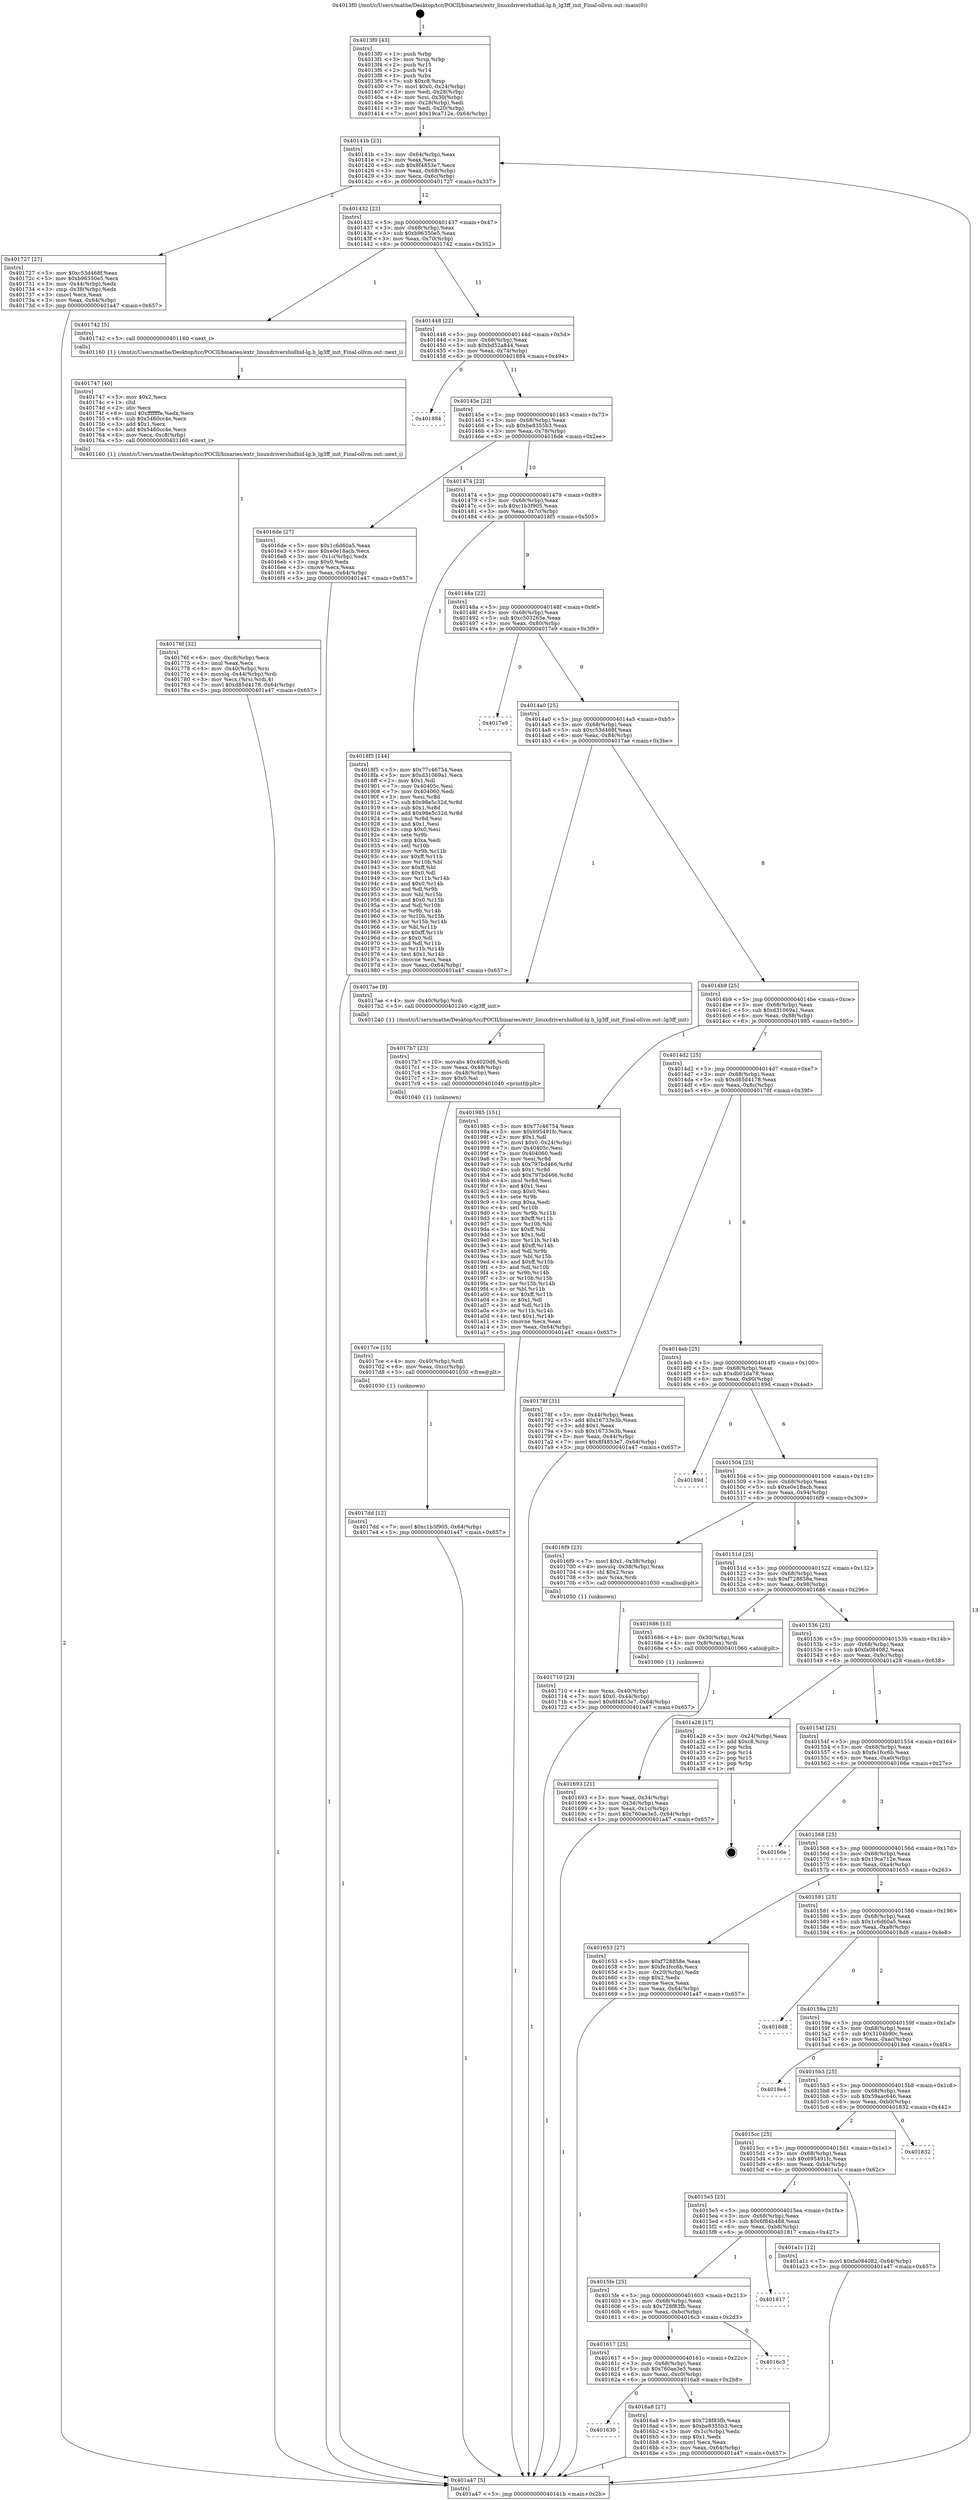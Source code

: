 digraph "0x4013f0" {
  label = "0x4013f0 (/mnt/c/Users/mathe/Desktop/tcc/POCII/binaries/extr_linuxdrivershidhid-lg.h_lg3ff_init_Final-ollvm.out::main(0))"
  labelloc = "t"
  node[shape=record]

  Entry [label="",width=0.3,height=0.3,shape=circle,fillcolor=black,style=filled]
  "0x40141b" [label="{
     0x40141b [23]\l
     | [instrs]\l
     &nbsp;&nbsp;0x40141b \<+3\>: mov -0x64(%rbp),%eax\l
     &nbsp;&nbsp;0x40141e \<+2\>: mov %eax,%ecx\l
     &nbsp;&nbsp;0x401420 \<+6\>: sub $0x8f4853e7,%ecx\l
     &nbsp;&nbsp;0x401426 \<+3\>: mov %eax,-0x68(%rbp)\l
     &nbsp;&nbsp;0x401429 \<+3\>: mov %ecx,-0x6c(%rbp)\l
     &nbsp;&nbsp;0x40142c \<+6\>: je 0000000000401727 \<main+0x337\>\l
  }"]
  "0x401727" [label="{
     0x401727 [27]\l
     | [instrs]\l
     &nbsp;&nbsp;0x401727 \<+5\>: mov $0xc53d468f,%eax\l
     &nbsp;&nbsp;0x40172c \<+5\>: mov $0xb96350e5,%ecx\l
     &nbsp;&nbsp;0x401731 \<+3\>: mov -0x44(%rbp),%edx\l
     &nbsp;&nbsp;0x401734 \<+3\>: cmp -0x38(%rbp),%edx\l
     &nbsp;&nbsp;0x401737 \<+3\>: cmovl %ecx,%eax\l
     &nbsp;&nbsp;0x40173a \<+3\>: mov %eax,-0x64(%rbp)\l
     &nbsp;&nbsp;0x40173d \<+5\>: jmp 0000000000401a47 \<main+0x657\>\l
  }"]
  "0x401432" [label="{
     0x401432 [22]\l
     | [instrs]\l
     &nbsp;&nbsp;0x401432 \<+5\>: jmp 0000000000401437 \<main+0x47\>\l
     &nbsp;&nbsp;0x401437 \<+3\>: mov -0x68(%rbp),%eax\l
     &nbsp;&nbsp;0x40143a \<+5\>: sub $0xb96350e5,%eax\l
     &nbsp;&nbsp;0x40143f \<+3\>: mov %eax,-0x70(%rbp)\l
     &nbsp;&nbsp;0x401442 \<+6\>: je 0000000000401742 \<main+0x352\>\l
  }"]
  Exit [label="",width=0.3,height=0.3,shape=circle,fillcolor=black,style=filled,peripheries=2]
  "0x401742" [label="{
     0x401742 [5]\l
     | [instrs]\l
     &nbsp;&nbsp;0x401742 \<+5\>: call 0000000000401160 \<next_i\>\l
     | [calls]\l
     &nbsp;&nbsp;0x401160 \{1\} (/mnt/c/Users/mathe/Desktop/tcc/POCII/binaries/extr_linuxdrivershidhid-lg.h_lg3ff_init_Final-ollvm.out::next_i)\l
  }"]
  "0x401448" [label="{
     0x401448 [22]\l
     | [instrs]\l
     &nbsp;&nbsp;0x401448 \<+5\>: jmp 000000000040144d \<main+0x5d\>\l
     &nbsp;&nbsp;0x40144d \<+3\>: mov -0x68(%rbp),%eax\l
     &nbsp;&nbsp;0x401450 \<+5\>: sub $0xbd52a844,%eax\l
     &nbsp;&nbsp;0x401455 \<+3\>: mov %eax,-0x74(%rbp)\l
     &nbsp;&nbsp;0x401458 \<+6\>: je 0000000000401884 \<main+0x494\>\l
  }"]
  "0x4017dd" [label="{
     0x4017dd [12]\l
     | [instrs]\l
     &nbsp;&nbsp;0x4017dd \<+7\>: movl $0xc1b3f905,-0x64(%rbp)\l
     &nbsp;&nbsp;0x4017e4 \<+5\>: jmp 0000000000401a47 \<main+0x657\>\l
  }"]
  "0x401884" [label="{
     0x401884\l
  }", style=dashed]
  "0x40145e" [label="{
     0x40145e [22]\l
     | [instrs]\l
     &nbsp;&nbsp;0x40145e \<+5\>: jmp 0000000000401463 \<main+0x73\>\l
     &nbsp;&nbsp;0x401463 \<+3\>: mov -0x68(%rbp),%eax\l
     &nbsp;&nbsp;0x401466 \<+5\>: sub $0xbe8355b3,%eax\l
     &nbsp;&nbsp;0x40146b \<+3\>: mov %eax,-0x78(%rbp)\l
     &nbsp;&nbsp;0x40146e \<+6\>: je 00000000004016de \<main+0x2ee\>\l
  }"]
  "0x4017ce" [label="{
     0x4017ce [15]\l
     | [instrs]\l
     &nbsp;&nbsp;0x4017ce \<+4\>: mov -0x40(%rbp),%rdi\l
     &nbsp;&nbsp;0x4017d2 \<+6\>: mov %eax,-0xcc(%rbp)\l
     &nbsp;&nbsp;0x4017d8 \<+5\>: call 0000000000401030 \<free@plt\>\l
     | [calls]\l
     &nbsp;&nbsp;0x401030 \{1\} (unknown)\l
  }"]
  "0x4016de" [label="{
     0x4016de [27]\l
     | [instrs]\l
     &nbsp;&nbsp;0x4016de \<+5\>: mov $0x1c6d60a5,%eax\l
     &nbsp;&nbsp;0x4016e3 \<+5\>: mov $0xe0e18acb,%ecx\l
     &nbsp;&nbsp;0x4016e8 \<+3\>: mov -0x1c(%rbp),%edx\l
     &nbsp;&nbsp;0x4016eb \<+3\>: cmp $0x0,%edx\l
     &nbsp;&nbsp;0x4016ee \<+3\>: cmove %ecx,%eax\l
     &nbsp;&nbsp;0x4016f1 \<+3\>: mov %eax,-0x64(%rbp)\l
     &nbsp;&nbsp;0x4016f4 \<+5\>: jmp 0000000000401a47 \<main+0x657\>\l
  }"]
  "0x401474" [label="{
     0x401474 [22]\l
     | [instrs]\l
     &nbsp;&nbsp;0x401474 \<+5\>: jmp 0000000000401479 \<main+0x89\>\l
     &nbsp;&nbsp;0x401479 \<+3\>: mov -0x68(%rbp),%eax\l
     &nbsp;&nbsp;0x40147c \<+5\>: sub $0xc1b3f905,%eax\l
     &nbsp;&nbsp;0x401481 \<+3\>: mov %eax,-0x7c(%rbp)\l
     &nbsp;&nbsp;0x401484 \<+6\>: je 00000000004018f5 \<main+0x505\>\l
  }"]
  "0x4017b7" [label="{
     0x4017b7 [23]\l
     | [instrs]\l
     &nbsp;&nbsp;0x4017b7 \<+10\>: movabs $0x4020d6,%rdi\l
     &nbsp;&nbsp;0x4017c1 \<+3\>: mov %eax,-0x48(%rbp)\l
     &nbsp;&nbsp;0x4017c4 \<+3\>: mov -0x48(%rbp),%esi\l
     &nbsp;&nbsp;0x4017c7 \<+2\>: mov $0x0,%al\l
     &nbsp;&nbsp;0x4017c9 \<+5\>: call 0000000000401040 \<printf@plt\>\l
     | [calls]\l
     &nbsp;&nbsp;0x401040 \{1\} (unknown)\l
  }"]
  "0x4018f5" [label="{
     0x4018f5 [144]\l
     | [instrs]\l
     &nbsp;&nbsp;0x4018f5 \<+5\>: mov $0x77c46754,%eax\l
     &nbsp;&nbsp;0x4018fa \<+5\>: mov $0xd31069a1,%ecx\l
     &nbsp;&nbsp;0x4018ff \<+2\>: mov $0x1,%dl\l
     &nbsp;&nbsp;0x401901 \<+7\>: mov 0x40405c,%esi\l
     &nbsp;&nbsp;0x401908 \<+7\>: mov 0x404060,%edi\l
     &nbsp;&nbsp;0x40190f \<+3\>: mov %esi,%r8d\l
     &nbsp;&nbsp;0x401912 \<+7\>: sub $0x98e5c32d,%r8d\l
     &nbsp;&nbsp;0x401919 \<+4\>: sub $0x1,%r8d\l
     &nbsp;&nbsp;0x40191d \<+7\>: add $0x98e5c32d,%r8d\l
     &nbsp;&nbsp;0x401924 \<+4\>: imul %r8d,%esi\l
     &nbsp;&nbsp;0x401928 \<+3\>: and $0x1,%esi\l
     &nbsp;&nbsp;0x40192b \<+3\>: cmp $0x0,%esi\l
     &nbsp;&nbsp;0x40192e \<+4\>: sete %r9b\l
     &nbsp;&nbsp;0x401932 \<+3\>: cmp $0xa,%edi\l
     &nbsp;&nbsp;0x401935 \<+4\>: setl %r10b\l
     &nbsp;&nbsp;0x401939 \<+3\>: mov %r9b,%r11b\l
     &nbsp;&nbsp;0x40193c \<+4\>: xor $0xff,%r11b\l
     &nbsp;&nbsp;0x401940 \<+3\>: mov %r10b,%bl\l
     &nbsp;&nbsp;0x401943 \<+3\>: xor $0xff,%bl\l
     &nbsp;&nbsp;0x401946 \<+3\>: xor $0x0,%dl\l
     &nbsp;&nbsp;0x401949 \<+3\>: mov %r11b,%r14b\l
     &nbsp;&nbsp;0x40194c \<+4\>: and $0x0,%r14b\l
     &nbsp;&nbsp;0x401950 \<+3\>: and %dl,%r9b\l
     &nbsp;&nbsp;0x401953 \<+3\>: mov %bl,%r15b\l
     &nbsp;&nbsp;0x401956 \<+4\>: and $0x0,%r15b\l
     &nbsp;&nbsp;0x40195a \<+3\>: and %dl,%r10b\l
     &nbsp;&nbsp;0x40195d \<+3\>: or %r9b,%r14b\l
     &nbsp;&nbsp;0x401960 \<+3\>: or %r10b,%r15b\l
     &nbsp;&nbsp;0x401963 \<+3\>: xor %r15b,%r14b\l
     &nbsp;&nbsp;0x401966 \<+3\>: or %bl,%r11b\l
     &nbsp;&nbsp;0x401969 \<+4\>: xor $0xff,%r11b\l
     &nbsp;&nbsp;0x40196d \<+3\>: or $0x0,%dl\l
     &nbsp;&nbsp;0x401970 \<+3\>: and %dl,%r11b\l
     &nbsp;&nbsp;0x401973 \<+3\>: or %r11b,%r14b\l
     &nbsp;&nbsp;0x401976 \<+4\>: test $0x1,%r14b\l
     &nbsp;&nbsp;0x40197a \<+3\>: cmovne %ecx,%eax\l
     &nbsp;&nbsp;0x40197d \<+3\>: mov %eax,-0x64(%rbp)\l
     &nbsp;&nbsp;0x401980 \<+5\>: jmp 0000000000401a47 \<main+0x657\>\l
  }"]
  "0x40148a" [label="{
     0x40148a [22]\l
     | [instrs]\l
     &nbsp;&nbsp;0x40148a \<+5\>: jmp 000000000040148f \<main+0x9f\>\l
     &nbsp;&nbsp;0x40148f \<+3\>: mov -0x68(%rbp),%eax\l
     &nbsp;&nbsp;0x401492 \<+5\>: sub $0xc503265e,%eax\l
     &nbsp;&nbsp;0x401497 \<+3\>: mov %eax,-0x80(%rbp)\l
     &nbsp;&nbsp;0x40149a \<+6\>: je 00000000004017e9 \<main+0x3f9\>\l
  }"]
  "0x40176f" [label="{
     0x40176f [32]\l
     | [instrs]\l
     &nbsp;&nbsp;0x40176f \<+6\>: mov -0xc8(%rbp),%ecx\l
     &nbsp;&nbsp;0x401775 \<+3\>: imul %eax,%ecx\l
     &nbsp;&nbsp;0x401778 \<+4\>: mov -0x40(%rbp),%rsi\l
     &nbsp;&nbsp;0x40177c \<+4\>: movslq -0x44(%rbp),%rdi\l
     &nbsp;&nbsp;0x401780 \<+3\>: mov %ecx,(%rsi,%rdi,4)\l
     &nbsp;&nbsp;0x401783 \<+7\>: movl $0xd85d4178,-0x64(%rbp)\l
     &nbsp;&nbsp;0x40178a \<+5\>: jmp 0000000000401a47 \<main+0x657\>\l
  }"]
  "0x4017e9" [label="{
     0x4017e9\l
  }", style=dashed]
  "0x4014a0" [label="{
     0x4014a0 [25]\l
     | [instrs]\l
     &nbsp;&nbsp;0x4014a0 \<+5\>: jmp 00000000004014a5 \<main+0xb5\>\l
     &nbsp;&nbsp;0x4014a5 \<+3\>: mov -0x68(%rbp),%eax\l
     &nbsp;&nbsp;0x4014a8 \<+5\>: sub $0xc53d468f,%eax\l
     &nbsp;&nbsp;0x4014ad \<+6\>: mov %eax,-0x84(%rbp)\l
     &nbsp;&nbsp;0x4014b3 \<+6\>: je 00000000004017ae \<main+0x3be\>\l
  }"]
  "0x401747" [label="{
     0x401747 [40]\l
     | [instrs]\l
     &nbsp;&nbsp;0x401747 \<+5\>: mov $0x2,%ecx\l
     &nbsp;&nbsp;0x40174c \<+1\>: cltd\l
     &nbsp;&nbsp;0x40174d \<+2\>: idiv %ecx\l
     &nbsp;&nbsp;0x40174f \<+6\>: imul $0xfffffffe,%edx,%ecx\l
     &nbsp;&nbsp;0x401755 \<+6\>: sub $0x5460cc4e,%ecx\l
     &nbsp;&nbsp;0x40175b \<+3\>: add $0x1,%ecx\l
     &nbsp;&nbsp;0x40175e \<+6\>: add $0x5460cc4e,%ecx\l
     &nbsp;&nbsp;0x401764 \<+6\>: mov %ecx,-0xc8(%rbp)\l
     &nbsp;&nbsp;0x40176a \<+5\>: call 0000000000401160 \<next_i\>\l
     | [calls]\l
     &nbsp;&nbsp;0x401160 \{1\} (/mnt/c/Users/mathe/Desktop/tcc/POCII/binaries/extr_linuxdrivershidhid-lg.h_lg3ff_init_Final-ollvm.out::next_i)\l
  }"]
  "0x4017ae" [label="{
     0x4017ae [9]\l
     | [instrs]\l
     &nbsp;&nbsp;0x4017ae \<+4\>: mov -0x40(%rbp),%rdi\l
     &nbsp;&nbsp;0x4017b2 \<+5\>: call 0000000000401240 \<lg3ff_init\>\l
     | [calls]\l
     &nbsp;&nbsp;0x401240 \{1\} (/mnt/c/Users/mathe/Desktop/tcc/POCII/binaries/extr_linuxdrivershidhid-lg.h_lg3ff_init_Final-ollvm.out::lg3ff_init)\l
  }"]
  "0x4014b9" [label="{
     0x4014b9 [25]\l
     | [instrs]\l
     &nbsp;&nbsp;0x4014b9 \<+5\>: jmp 00000000004014be \<main+0xce\>\l
     &nbsp;&nbsp;0x4014be \<+3\>: mov -0x68(%rbp),%eax\l
     &nbsp;&nbsp;0x4014c1 \<+5\>: sub $0xd31069a1,%eax\l
     &nbsp;&nbsp;0x4014c6 \<+6\>: mov %eax,-0x88(%rbp)\l
     &nbsp;&nbsp;0x4014cc \<+6\>: je 0000000000401985 \<main+0x595\>\l
  }"]
  "0x401710" [label="{
     0x401710 [23]\l
     | [instrs]\l
     &nbsp;&nbsp;0x401710 \<+4\>: mov %rax,-0x40(%rbp)\l
     &nbsp;&nbsp;0x401714 \<+7\>: movl $0x0,-0x44(%rbp)\l
     &nbsp;&nbsp;0x40171b \<+7\>: movl $0x8f4853e7,-0x64(%rbp)\l
     &nbsp;&nbsp;0x401722 \<+5\>: jmp 0000000000401a47 \<main+0x657\>\l
  }"]
  "0x401985" [label="{
     0x401985 [151]\l
     | [instrs]\l
     &nbsp;&nbsp;0x401985 \<+5\>: mov $0x77c46754,%eax\l
     &nbsp;&nbsp;0x40198a \<+5\>: mov $0x695491fc,%ecx\l
     &nbsp;&nbsp;0x40198f \<+2\>: mov $0x1,%dl\l
     &nbsp;&nbsp;0x401991 \<+7\>: movl $0x0,-0x24(%rbp)\l
     &nbsp;&nbsp;0x401998 \<+7\>: mov 0x40405c,%esi\l
     &nbsp;&nbsp;0x40199f \<+7\>: mov 0x404060,%edi\l
     &nbsp;&nbsp;0x4019a6 \<+3\>: mov %esi,%r8d\l
     &nbsp;&nbsp;0x4019a9 \<+7\>: sub $0x797bd466,%r8d\l
     &nbsp;&nbsp;0x4019b0 \<+4\>: sub $0x1,%r8d\l
     &nbsp;&nbsp;0x4019b4 \<+7\>: add $0x797bd466,%r8d\l
     &nbsp;&nbsp;0x4019bb \<+4\>: imul %r8d,%esi\l
     &nbsp;&nbsp;0x4019bf \<+3\>: and $0x1,%esi\l
     &nbsp;&nbsp;0x4019c2 \<+3\>: cmp $0x0,%esi\l
     &nbsp;&nbsp;0x4019c5 \<+4\>: sete %r9b\l
     &nbsp;&nbsp;0x4019c9 \<+3\>: cmp $0xa,%edi\l
     &nbsp;&nbsp;0x4019cc \<+4\>: setl %r10b\l
     &nbsp;&nbsp;0x4019d0 \<+3\>: mov %r9b,%r11b\l
     &nbsp;&nbsp;0x4019d3 \<+4\>: xor $0xff,%r11b\l
     &nbsp;&nbsp;0x4019d7 \<+3\>: mov %r10b,%bl\l
     &nbsp;&nbsp;0x4019da \<+3\>: xor $0xff,%bl\l
     &nbsp;&nbsp;0x4019dd \<+3\>: xor $0x1,%dl\l
     &nbsp;&nbsp;0x4019e0 \<+3\>: mov %r11b,%r14b\l
     &nbsp;&nbsp;0x4019e3 \<+4\>: and $0xff,%r14b\l
     &nbsp;&nbsp;0x4019e7 \<+3\>: and %dl,%r9b\l
     &nbsp;&nbsp;0x4019ea \<+3\>: mov %bl,%r15b\l
     &nbsp;&nbsp;0x4019ed \<+4\>: and $0xff,%r15b\l
     &nbsp;&nbsp;0x4019f1 \<+3\>: and %dl,%r10b\l
     &nbsp;&nbsp;0x4019f4 \<+3\>: or %r9b,%r14b\l
     &nbsp;&nbsp;0x4019f7 \<+3\>: or %r10b,%r15b\l
     &nbsp;&nbsp;0x4019fa \<+3\>: xor %r15b,%r14b\l
     &nbsp;&nbsp;0x4019fd \<+3\>: or %bl,%r11b\l
     &nbsp;&nbsp;0x401a00 \<+4\>: xor $0xff,%r11b\l
     &nbsp;&nbsp;0x401a04 \<+3\>: or $0x1,%dl\l
     &nbsp;&nbsp;0x401a07 \<+3\>: and %dl,%r11b\l
     &nbsp;&nbsp;0x401a0a \<+3\>: or %r11b,%r14b\l
     &nbsp;&nbsp;0x401a0d \<+4\>: test $0x1,%r14b\l
     &nbsp;&nbsp;0x401a11 \<+3\>: cmovne %ecx,%eax\l
     &nbsp;&nbsp;0x401a14 \<+3\>: mov %eax,-0x64(%rbp)\l
     &nbsp;&nbsp;0x401a17 \<+5\>: jmp 0000000000401a47 \<main+0x657\>\l
  }"]
  "0x4014d2" [label="{
     0x4014d2 [25]\l
     | [instrs]\l
     &nbsp;&nbsp;0x4014d2 \<+5\>: jmp 00000000004014d7 \<main+0xe7\>\l
     &nbsp;&nbsp;0x4014d7 \<+3\>: mov -0x68(%rbp),%eax\l
     &nbsp;&nbsp;0x4014da \<+5\>: sub $0xd85d4178,%eax\l
     &nbsp;&nbsp;0x4014df \<+6\>: mov %eax,-0x8c(%rbp)\l
     &nbsp;&nbsp;0x4014e5 \<+6\>: je 000000000040178f \<main+0x39f\>\l
  }"]
  "0x401630" [label="{
     0x401630\l
  }", style=dashed]
  "0x40178f" [label="{
     0x40178f [31]\l
     | [instrs]\l
     &nbsp;&nbsp;0x40178f \<+3\>: mov -0x44(%rbp),%eax\l
     &nbsp;&nbsp;0x401792 \<+5\>: add $0x16733e3b,%eax\l
     &nbsp;&nbsp;0x401797 \<+3\>: add $0x1,%eax\l
     &nbsp;&nbsp;0x40179a \<+5\>: sub $0x16733e3b,%eax\l
     &nbsp;&nbsp;0x40179f \<+3\>: mov %eax,-0x44(%rbp)\l
     &nbsp;&nbsp;0x4017a2 \<+7\>: movl $0x8f4853e7,-0x64(%rbp)\l
     &nbsp;&nbsp;0x4017a9 \<+5\>: jmp 0000000000401a47 \<main+0x657\>\l
  }"]
  "0x4014eb" [label="{
     0x4014eb [25]\l
     | [instrs]\l
     &nbsp;&nbsp;0x4014eb \<+5\>: jmp 00000000004014f0 \<main+0x100\>\l
     &nbsp;&nbsp;0x4014f0 \<+3\>: mov -0x68(%rbp),%eax\l
     &nbsp;&nbsp;0x4014f3 \<+5\>: sub $0xdb01da78,%eax\l
     &nbsp;&nbsp;0x4014f8 \<+6\>: mov %eax,-0x90(%rbp)\l
     &nbsp;&nbsp;0x4014fe \<+6\>: je 000000000040189d \<main+0x4ad\>\l
  }"]
  "0x4016a8" [label="{
     0x4016a8 [27]\l
     | [instrs]\l
     &nbsp;&nbsp;0x4016a8 \<+5\>: mov $0x728f83fb,%eax\l
     &nbsp;&nbsp;0x4016ad \<+5\>: mov $0xbe8355b3,%ecx\l
     &nbsp;&nbsp;0x4016b2 \<+3\>: mov -0x1c(%rbp),%edx\l
     &nbsp;&nbsp;0x4016b5 \<+3\>: cmp $0x1,%edx\l
     &nbsp;&nbsp;0x4016b8 \<+3\>: cmovl %ecx,%eax\l
     &nbsp;&nbsp;0x4016bb \<+3\>: mov %eax,-0x64(%rbp)\l
     &nbsp;&nbsp;0x4016be \<+5\>: jmp 0000000000401a47 \<main+0x657\>\l
  }"]
  "0x40189d" [label="{
     0x40189d\l
  }", style=dashed]
  "0x401504" [label="{
     0x401504 [25]\l
     | [instrs]\l
     &nbsp;&nbsp;0x401504 \<+5\>: jmp 0000000000401509 \<main+0x119\>\l
     &nbsp;&nbsp;0x401509 \<+3\>: mov -0x68(%rbp),%eax\l
     &nbsp;&nbsp;0x40150c \<+5\>: sub $0xe0e18acb,%eax\l
     &nbsp;&nbsp;0x401511 \<+6\>: mov %eax,-0x94(%rbp)\l
     &nbsp;&nbsp;0x401517 \<+6\>: je 00000000004016f9 \<main+0x309\>\l
  }"]
  "0x401617" [label="{
     0x401617 [25]\l
     | [instrs]\l
     &nbsp;&nbsp;0x401617 \<+5\>: jmp 000000000040161c \<main+0x22c\>\l
     &nbsp;&nbsp;0x40161c \<+3\>: mov -0x68(%rbp),%eax\l
     &nbsp;&nbsp;0x40161f \<+5\>: sub $0x760ae3e5,%eax\l
     &nbsp;&nbsp;0x401624 \<+6\>: mov %eax,-0xc0(%rbp)\l
     &nbsp;&nbsp;0x40162a \<+6\>: je 00000000004016a8 \<main+0x2b8\>\l
  }"]
  "0x4016f9" [label="{
     0x4016f9 [23]\l
     | [instrs]\l
     &nbsp;&nbsp;0x4016f9 \<+7\>: movl $0x1,-0x38(%rbp)\l
     &nbsp;&nbsp;0x401700 \<+4\>: movslq -0x38(%rbp),%rax\l
     &nbsp;&nbsp;0x401704 \<+4\>: shl $0x2,%rax\l
     &nbsp;&nbsp;0x401708 \<+3\>: mov %rax,%rdi\l
     &nbsp;&nbsp;0x40170b \<+5\>: call 0000000000401050 \<malloc@plt\>\l
     | [calls]\l
     &nbsp;&nbsp;0x401050 \{1\} (unknown)\l
  }"]
  "0x40151d" [label="{
     0x40151d [25]\l
     | [instrs]\l
     &nbsp;&nbsp;0x40151d \<+5\>: jmp 0000000000401522 \<main+0x132\>\l
     &nbsp;&nbsp;0x401522 \<+3\>: mov -0x68(%rbp),%eax\l
     &nbsp;&nbsp;0x401525 \<+5\>: sub $0xf728858e,%eax\l
     &nbsp;&nbsp;0x40152a \<+6\>: mov %eax,-0x98(%rbp)\l
     &nbsp;&nbsp;0x401530 \<+6\>: je 0000000000401686 \<main+0x296\>\l
  }"]
  "0x4016c3" [label="{
     0x4016c3\l
  }", style=dashed]
  "0x401686" [label="{
     0x401686 [13]\l
     | [instrs]\l
     &nbsp;&nbsp;0x401686 \<+4\>: mov -0x30(%rbp),%rax\l
     &nbsp;&nbsp;0x40168a \<+4\>: mov 0x8(%rax),%rdi\l
     &nbsp;&nbsp;0x40168e \<+5\>: call 0000000000401060 \<atoi@plt\>\l
     | [calls]\l
     &nbsp;&nbsp;0x401060 \{1\} (unknown)\l
  }"]
  "0x401536" [label="{
     0x401536 [25]\l
     | [instrs]\l
     &nbsp;&nbsp;0x401536 \<+5\>: jmp 000000000040153b \<main+0x14b\>\l
     &nbsp;&nbsp;0x40153b \<+3\>: mov -0x68(%rbp),%eax\l
     &nbsp;&nbsp;0x40153e \<+5\>: sub $0xfa084082,%eax\l
     &nbsp;&nbsp;0x401543 \<+6\>: mov %eax,-0x9c(%rbp)\l
     &nbsp;&nbsp;0x401549 \<+6\>: je 0000000000401a28 \<main+0x638\>\l
  }"]
  "0x4015fe" [label="{
     0x4015fe [25]\l
     | [instrs]\l
     &nbsp;&nbsp;0x4015fe \<+5\>: jmp 0000000000401603 \<main+0x213\>\l
     &nbsp;&nbsp;0x401603 \<+3\>: mov -0x68(%rbp),%eax\l
     &nbsp;&nbsp;0x401606 \<+5\>: sub $0x728f83fb,%eax\l
     &nbsp;&nbsp;0x40160b \<+6\>: mov %eax,-0xbc(%rbp)\l
     &nbsp;&nbsp;0x401611 \<+6\>: je 00000000004016c3 \<main+0x2d3\>\l
  }"]
  "0x401a28" [label="{
     0x401a28 [17]\l
     | [instrs]\l
     &nbsp;&nbsp;0x401a28 \<+3\>: mov -0x24(%rbp),%eax\l
     &nbsp;&nbsp;0x401a2b \<+7\>: add $0xc8,%rsp\l
     &nbsp;&nbsp;0x401a32 \<+1\>: pop %rbx\l
     &nbsp;&nbsp;0x401a33 \<+2\>: pop %r14\l
     &nbsp;&nbsp;0x401a35 \<+2\>: pop %r15\l
     &nbsp;&nbsp;0x401a37 \<+1\>: pop %rbp\l
     &nbsp;&nbsp;0x401a38 \<+1\>: ret\l
  }"]
  "0x40154f" [label="{
     0x40154f [25]\l
     | [instrs]\l
     &nbsp;&nbsp;0x40154f \<+5\>: jmp 0000000000401554 \<main+0x164\>\l
     &nbsp;&nbsp;0x401554 \<+3\>: mov -0x68(%rbp),%eax\l
     &nbsp;&nbsp;0x401557 \<+5\>: sub $0xfe1fcc6b,%eax\l
     &nbsp;&nbsp;0x40155c \<+6\>: mov %eax,-0xa0(%rbp)\l
     &nbsp;&nbsp;0x401562 \<+6\>: je 000000000040166e \<main+0x27e\>\l
  }"]
  "0x401817" [label="{
     0x401817\l
  }", style=dashed]
  "0x40166e" [label="{
     0x40166e\l
  }", style=dashed]
  "0x401568" [label="{
     0x401568 [25]\l
     | [instrs]\l
     &nbsp;&nbsp;0x401568 \<+5\>: jmp 000000000040156d \<main+0x17d\>\l
     &nbsp;&nbsp;0x40156d \<+3\>: mov -0x68(%rbp),%eax\l
     &nbsp;&nbsp;0x401570 \<+5\>: sub $0x19ca712e,%eax\l
     &nbsp;&nbsp;0x401575 \<+6\>: mov %eax,-0xa4(%rbp)\l
     &nbsp;&nbsp;0x40157b \<+6\>: je 0000000000401653 \<main+0x263\>\l
  }"]
  "0x4015e5" [label="{
     0x4015e5 [25]\l
     | [instrs]\l
     &nbsp;&nbsp;0x4015e5 \<+5\>: jmp 00000000004015ea \<main+0x1fa\>\l
     &nbsp;&nbsp;0x4015ea \<+3\>: mov -0x68(%rbp),%eax\l
     &nbsp;&nbsp;0x4015ed \<+5\>: sub $0x6f84b488,%eax\l
     &nbsp;&nbsp;0x4015f2 \<+6\>: mov %eax,-0xb8(%rbp)\l
     &nbsp;&nbsp;0x4015f8 \<+6\>: je 0000000000401817 \<main+0x427\>\l
  }"]
  "0x401653" [label="{
     0x401653 [27]\l
     | [instrs]\l
     &nbsp;&nbsp;0x401653 \<+5\>: mov $0xf728858e,%eax\l
     &nbsp;&nbsp;0x401658 \<+5\>: mov $0xfe1fcc6b,%ecx\l
     &nbsp;&nbsp;0x40165d \<+3\>: mov -0x20(%rbp),%edx\l
     &nbsp;&nbsp;0x401660 \<+3\>: cmp $0x2,%edx\l
     &nbsp;&nbsp;0x401663 \<+3\>: cmovne %ecx,%eax\l
     &nbsp;&nbsp;0x401666 \<+3\>: mov %eax,-0x64(%rbp)\l
     &nbsp;&nbsp;0x401669 \<+5\>: jmp 0000000000401a47 \<main+0x657\>\l
  }"]
  "0x401581" [label="{
     0x401581 [25]\l
     | [instrs]\l
     &nbsp;&nbsp;0x401581 \<+5\>: jmp 0000000000401586 \<main+0x196\>\l
     &nbsp;&nbsp;0x401586 \<+3\>: mov -0x68(%rbp),%eax\l
     &nbsp;&nbsp;0x401589 \<+5\>: sub $0x1c6d60a5,%eax\l
     &nbsp;&nbsp;0x40158e \<+6\>: mov %eax,-0xa8(%rbp)\l
     &nbsp;&nbsp;0x401594 \<+6\>: je 00000000004018d8 \<main+0x4e8\>\l
  }"]
  "0x401a47" [label="{
     0x401a47 [5]\l
     | [instrs]\l
     &nbsp;&nbsp;0x401a47 \<+5\>: jmp 000000000040141b \<main+0x2b\>\l
  }"]
  "0x4013f0" [label="{
     0x4013f0 [43]\l
     | [instrs]\l
     &nbsp;&nbsp;0x4013f0 \<+1\>: push %rbp\l
     &nbsp;&nbsp;0x4013f1 \<+3\>: mov %rsp,%rbp\l
     &nbsp;&nbsp;0x4013f4 \<+2\>: push %r15\l
     &nbsp;&nbsp;0x4013f6 \<+2\>: push %r14\l
     &nbsp;&nbsp;0x4013f8 \<+1\>: push %rbx\l
     &nbsp;&nbsp;0x4013f9 \<+7\>: sub $0xc8,%rsp\l
     &nbsp;&nbsp;0x401400 \<+7\>: movl $0x0,-0x24(%rbp)\l
     &nbsp;&nbsp;0x401407 \<+3\>: mov %edi,-0x28(%rbp)\l
     &nbsp;&nbsp;0x40140a \<+4\>: mov %rsi,-0x30(%rbp)\l
     &nbsp;&nbsp;0x40140e \<+3\>: mov -0x28(%rbp),%edi\l
     &nbsp;&nbsp;0x401411 \<+3\>: mov %edi,-0x20(%rbp)\l
     &nbsp;&nbsp;0x401414 \<+7\>: movl $0x19ca712e,-0x64(%rbp)\l
  }"]
  "0x401693" [label="{
     0x401693 [21]\l
     | [instrs]\l
     &nbsp;&nbsp;0x401693 \<+3\>: mov %eax,-0x34(%rbp)\l
     &nbsp;&nbsp;0x401696 \<+3\>: mov -0x34(%rbp),%eax\l
     &nbsp;&nbsp;0x401699 \<+3\>: mov %eax,-0x1c(%rbp)\l
     &nbsp;&nbsp;0x40169c \<+7\>: movl $0x760ae3e5,-0x64(%rbp)\l
     &nbsp;&nbsp;0x4016a3 \<+5\>: jmp 0000000000401a47 \<main+0x657\>\l
  }"]
  "0x401a1c" [label="{
     0x401a1c [12]\l
     | [instrs]\l
     &nbsp;&nbsp;0x401a1c \<+7\>: movl $0xfa084082,-0x64(%rbp)\l
     &nbsp;&nbsp;0x401a23 \<+5\>: jmp 0000000000401a47 \<main+0x657\>\l
  }"]
  "0x4018d8" [label="{
     0x4018d8\l
  }", style=dashed]
  "0x40159a" [label="{
     0x40159a [25]\l
     | [instrs]\l
     &nbsp;&nbsp;0x40159a \<+5\>: jmp 000000000040159f \<main+0x1af\>\l
     &nbsp;&nbsp;0x40159f \<+3\>: mov -0x68(%rbp),%eax\l
     &nbsp;&nbsp;0x4015a2 \<+5\>: sub $0x3104b90c,%eax\l
     &nbsp;&nbsp;0x4015a7 \<+6\>: mov %eax,-0xac(%rbp)\l
     &nbsp;&nbsp;0x4015ad \<+6\>: je 00000000004018e4 \<main+0x4f4\>\l
  }"]
  "0x4015cc" [label="{
     0x4015cc [25]\l
     | [instrs]\l
     &nbsp;&nbsp;0x4015cc \<+5\>: jmp 00000000004015d1 \<main+0x1e1\>\l
     &nbsp;&nbsp;0x4015d1 \<+3\>: mov -0x68(%rbp),%eax\l
     &nbsp;&nbsp;0x4015d4 \<+5\>: sub $0x695491fc,%eax\l
     &nbsp;&nbsp;0x4015d9 \<+6\>: mov %eax,-0xb4(%rbp)\l
     &nbsp;&nbsp;0x4015df \<+6\>: je 0000000000401a1c \<main+0x62c\>\l
  }"]
  "0x4018e4" [label="{
     0x4018e4\l
  }", style=dashed]
  "0x4015b3" [label="{
     0x4015b3 [25]\l
     | [instrs]\l
     &nbsp;&nbsp;0x4015b3 \<+5\>: jmp 00000000004015b8 \<main+0x1c8\>\l
     &nbsp;&nbsp;0x4015b8 \<+3\>: mov -0x68(%rbp),%eax\l
     &nbsp;&nbsp;0x4015bb \<+5\>: sub $0x59aac646,%eax\l
     &nbsp;&nbsp;0x4015c0 \<+6\>: mov %eax,-0xb0(%rbp)\l
     &nbsp;&nbsp;0x4015c6 \<+6\>: je 0000000000401832 \<main+0x442\>\l
  }"]
  "0x401832" [label="{
     0x401832\l
  }", style=dashed]
  Entry -> "0x4013f0" [label=" 1"]
  "0x40141b" -> "0x401727" [label=" 2"]
  "0x40141b" -> "0x401432" [label=" 12"]
  "0x401a28" -> Exit [label=" 1"]
  "0x401432" -> "0x401742" [label=" 1"]
  "0x401432" -> "0x401448" [label=" 11"]
  "0x401a1c" -> "0x401a47" [label=" 1"]
  "0x401448" -> "0x401884" [label=" 0"]
  "0x401448" -> "0x40145e" [label=" 11"]
  "0x401985" -> "0x401a47" [label=" 1"]
  "0x40145e" -> "0x4016de" [label=" 1"]
  "0x40145e" -> "0x401474" [label=" 10"]
  "0x4018f5" -> "0x401a47" [label=" 1"]
  "0x401474" -> "0x4018f5" [label=" 1"]
  "0x401474" -> "0x40148a" [label=" 9"]
  "0x4017dd" -> "0x401a47" [label=" 1"]
  "0x40148a" -> "0x4017e9" [label=" 0"]
  "0x40148a" -> "0x4014a0" [label=" 9"]
  "0x4017ce" -> "0x4017dd" [label=" 1"]
  "0x4014a0" -> "0x4017ae" [label=" 1"]
  "0x4014a0" -> "0x4014b9" [label=" 8"]
  "0x4017b7" -> "0x4017ce" [label=" 1"]
  "0x4014b9" -> "0x401985" [label=" 1"]
  "0x4014b9" -> "0x4014d2" [label=" 7"]
  "0x4017ae" -> "0x4017b7" [label=" 1"]
  "0x4014d2" -> "0x40178f" [label=" 1"]
  "0x4014d2" -> "0x4014eb" [label=" 6"]
  "0x40178f" -> "0x401a47" [label=" 1"]
  "0x4014eb" -> "0x40189d" [label=" 0"]
  "0x4014eb" -> "0x401504" [label=" 6"]
  "0x40176f" -> "0x401a47" [label=" 1"]
  "0x401504" -> "0x4016f9" [label=" 1"]
  "0x401504" -> "0x40151d" [label=" 5"]
  "0x401742" -> "0x401747" [label=" 1"]
  "0x40151d" -> "0x401686" [label=" 1"]
  "0x40151d" -> "0x401536" [label=" 4"]
  "0x401727" -> "0x401a47" [label=" 2"]
  "0x401536" -> "0x401a28" [label=" 1"]
  "0x401536" -> "0x40154f" [label=" 3"]
  "0x4016f9" -> "0x401710" [label=" 1"]
  "0x40154f" -> "0x40166e" [label=" 0"]
  "0x40154f" -> "0x401568" [label=" 3"]
  "0x4016de" -> "0x401a47" [label=" 1"]
  "0x401568" -> "0x401653" [label=" 1"]
  "0x401568" -> "0x401581" [label=" 2"]
  "0x401653" -> "0x401a47" [label=" 1"]
  "0x4013f0" -> "0x40141b" [label=" 1"]
  "0x401a47" -> "0x40141b" [label=" 13"]
  "0x401686" -> "0x401693" [label=" 1"]
  "0x401693" -> "0x401a47" [label=" 1"]
  "0x401617" -> "0x401630" [label=" 0"]
  "0x401581" -> "0x4018d8" [label=" 0"]
  "0x401581" -> "0x40159a" [label=" 2"]
  "0x401617" -> "0x4016a8" [label=" 1"]
  "0x40159a" -> "0x4018e4" [label=" 0"]
  "0x40159a" -> "0x4015b3" [label=" 2"]
  "0x4015fe" -> "0x401617" [label=" 1"]
  "0x4015b3" -> "0x401832" [label=" 0"]
  "0x4015b3" -> "0x4015cc" [label=" 2"]
  "0x401747" -> "0x40176f" [label=" 1"]
  "0x4015cc" -> "0x401a1c" [label=" 1"]
  "0x4015cc" -> "0x4015e5" [label=" 1"]
  "0x4016a8" -> "0x401a47" [label=" 1"]
  "0x4015e5" -> "0x401817" [label=" 0"]
  "0x4015e5" -> "0x4015fe" [label=" 1"]
  "0x401710" -> "0x401a47" [label=" 1"]
  "0x4015fe" -> "0x4016c3" [label=" 0"]
}
